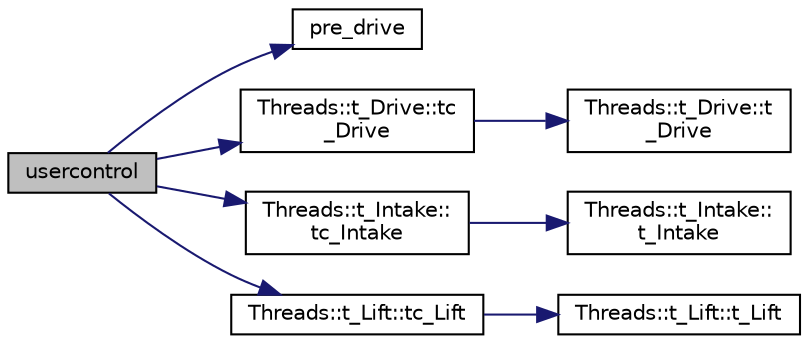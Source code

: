 digraph "usercontrol"
{
 // LATEX_PDF_SIZE
  edge [fontname="Helvetica",fontsize="10",labelfontname="Helvetica",labelfontsize="10"];
  node [fontname="Helvetica",fontsize="10",shape=record];
  rankdir="LR";
  Node1 [label="usercontrol",height=0.2,width=0.4,color="black", fillcolor="grey75", style="filled", fontcolor="black",tooltip=" "];
  Node1 -> Node2 [color="midnightblue",fontsize="10",style="solid",fontname="Helvetica"];
  Node2 [label="pre_drive",height=0.2,width=0.4,color="black", fillcolor="white", style="filled",URL="$main_8cpp.html#a901121acb2663276f9ce5410d1ee060b",tooltip=" "];
  Node1 -> Node3 [color="midnightblue",fontsize="10",style="solid",fontname="Helvetica"];
  Node3 [label="Threads::t_Drive::tc\l_Drive",height=0.2,width=0.4,color="black", fillcolor="white", style="filled",URL="$class_threads_1_1t___drive.html#a3b14fba1e429e9fb01dbdf2428cc0b60",tooltip=" "];
  Node3 -> Node4 [color="midnightblue",fontsize="10",style="solid",fontname="Helvetica"];
  Node4 [label="Threads::t_Drive::t\l_Drive",height=0.2,width=0.4,color="black", fillcolor="white", style="filled",URL="$class_threads_1_1t___drive.html#afa11b7fbd1fc18e68258348a19f2543a",tooltip=" "];
  Node1 -> Node5 [color="midnightblue",fontsize="10",style="solid",fontname="Helvetica"];
  Node5 [label="Threads::t_Intake::\ltc_Intake",height=0.2,width=0.4,color="black", fillcolor="white", style="filled",URL="$class_threads_1_1t___intake.html#affe7c84e647abcd297f6549d55b2e9bb",tooltip=" "];
  Node5 -> Node6 [color="midnightblue",fontsize="10",style="solid",fontname="Helvetica"];
  Node6 [label="Threads::t_Intake::\lt_Intake",height=0.2,width=0.4,color="black", fillcolor="white", style="filled",URL="$class_threads_1_1t___intake.html#aa622842fd9eda20d78cea2d9b85209a6",tooltip=" "];
  Node1 -> Node7 [color="midnightblue",fontsize="10",style="solid",fontname="Helvetica"];
  Node7 [label="Threads::t_Lift::tc_Lift",height=0.2,width=0.4,color="black", fillcolor="white", style="filled",URL="$class_threads_1_1t___lift.html#a0fcd12ce89a3bc699b9abb325c048fc3",tooltip=" "];
  Node7 -> Node8 [color="midnightblue",fontsize="10",style="solid",fontname="Helvetica"];
  Node8 [label="Threads::t_Lift::t_Lift",height=0.2,width=0.4,color="black", fillcolor="white", style="filled",URL="$class_threads_1_1t___lift.html#a8f3c947ece4d292effb863020e23c835",tooltip=" "];
}
